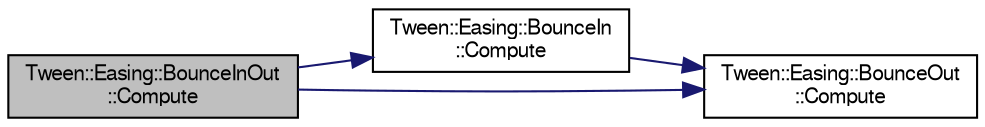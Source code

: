 digraph "Tween::Easing::BounceInOut::Compute"
{
  bgcolor="transparent";
  edge [fontname="FreeSans",fontsize="10",labelfontname="FreeSans",labelfontsize="10"];
  node [fontname="FreeSans",fontsize="10",shape=record];
  rankdir="LR";
  Node1 [label="Tween::Easing::BounceInOut\l::Compute",height=0.2,width=0.4,color="black", fillcolor="grey75", style="filled" fontcolor="black"];
  Node1 -> Node2 [color="midnightblue",fontsize="10",style="solid",fontname="FreeSans"];
  Node2 [label="Tween::Easing::BounceIn\l::Compute",height=0.2,width=0.4,color="black",URL="$classTween_1_1Easing_1_1BounceIn.html#a34ed490adf4a76fc1a049775c7a08ccc",tooltip="Computes the next value of the interpolation."];
  Node2 -> Node3 [color="midnightblue",fontsize="10",style="solid",fontname="FreeSans"];
  Node3 [label="Tween::Easing::BounceOut\l::Compute",height=0.2,width=0.4,color="black",URL="$classTween_1_1Easing_1_1BounceOut.html#ad32bc47c7c8113a5762c454ea0b4cad2",tooltip="Computes the next value of the interpolation."];
  Node1 -> Node3 [color="midnightblue",fontsize="10",style="solid",fontname="FreeSans"];
}
